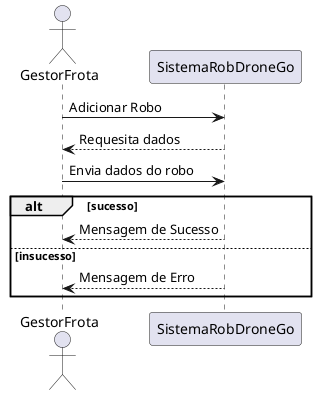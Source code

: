 @startuml
actor GestorFrota as actor
participant SistemaRobDroneGo as srdg
actor -> srdg: Adicionar Robo
srdg --> actor : Requesita dados
actor -> srdg: Envia dados do robo
alt sucesso
srdg --> actor : Mensagem de Sucesso
else insucesso
srdg -->actor : Mensagem de Erro
end
@enduml